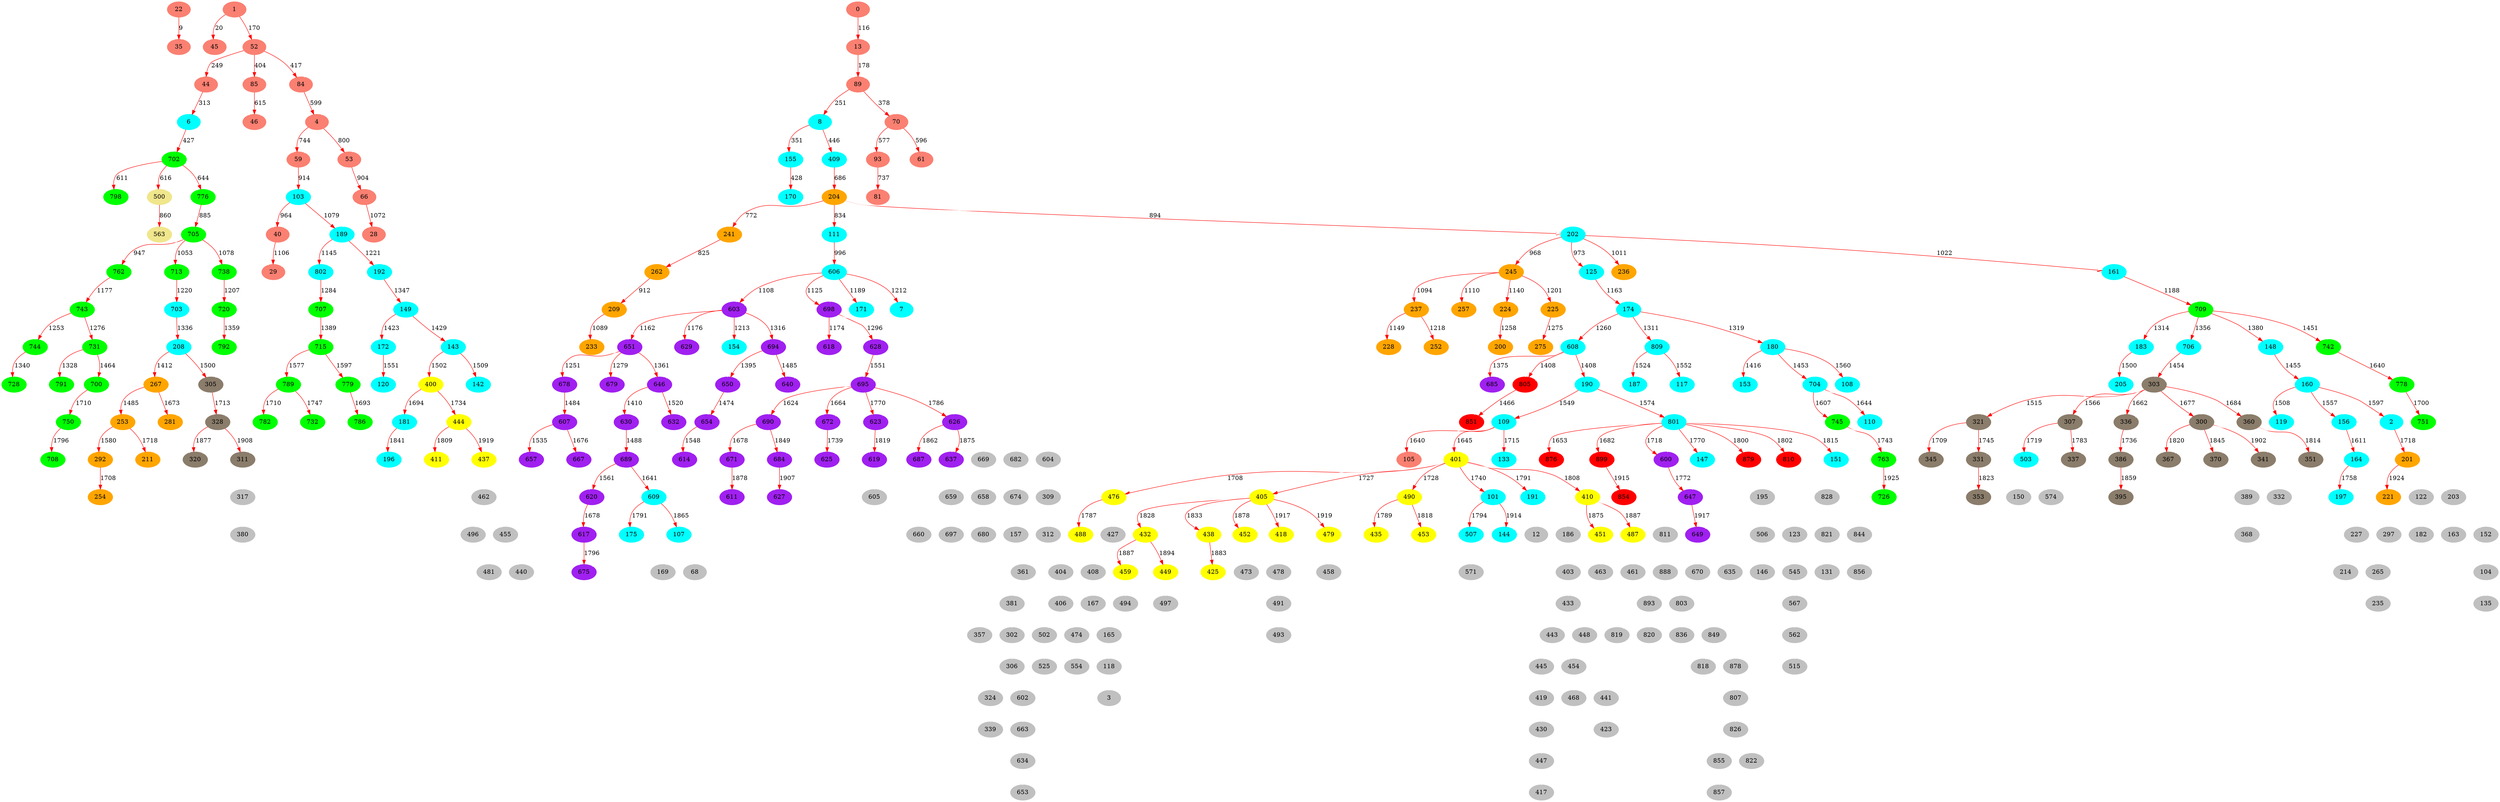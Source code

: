 digraph {
	22 [color=grey style=filled]
	35 [color=grey style=filled]
	22 -> 35 [color=white]
	1 [color=grey style=filled]
	45 [color=grey style=filled]
	1 -> 45 [color=white]
	0 [color=grey style=filled]
	13 [color=grey style=filled]
	0 -> 13 [color=white]
	1 [color=grey style=filled]
	52 [color=grey style=filled]
	1 -> 52 [color=white]
	13 [color=grey style=filled]
	89 [color=grey style=filled]
	13 -> 89 [color=white]
	52 [color=grey style=filled]
	44 [color=grey style=filled]
	52 -> 44 [color=white]
	89 [color=grey style=filled]
	8 [color=grey style=filled]
	89 -> 8 [color=white]
	44 [color=grey style=filled]
	6 [color=grey style=filled]
	44 -> 6 [color=white]
	8 [color=grey style=filled]
	155 [color=grey style=filled]
	8 -> 155 [color=white]
	89 [color=grey style=filled]
	70 [color=grey style=filled]
	89 -> 70 [color=white]
	52 [color=grey style=filled]
	85 [color=grey style=filled]
	52 -> 85 [color=white]
	52 [color=grey style=filled]
	84 [color=grey style=filled]
	52 -> 84 [color=white]
	6 [color=grey style=filled]
	702 [color=grey style=filled]
	6 -> 702 [color=white]
	155 [color=grey style=filled]
	170 [color=grey style=filled]
	155 -> 170 [color=white]
	8 [color=grey style=filled]
	409 [color=grey style=filled]
	8 -> 409 [color=white]
	70 [color=grey style=filled]
	93 [color=grey style=filled]
	70 -> 93 [color=white]
	70 [color=grey style=filled]
	61 [color=grey style=filled]
	70 -> 61 [color=white]
	84 [color=grey style=filled]
	4 [color=grey style=filled]
	84 -> 4 [color=white]
	702 [color=grey style=filled]
	798 [color=grey style=filled]
	702 -> 798 [color=white]
	85 [color=grey style=filled]
	46 [color=grey style=filled]
	85 -> 46 [color=white]
	702 [color=grey style=filled]
	500 [color=grey style=filled]
	702 -> 500 [color=white]
	702 [color=grey style=filled]
	776 [color=grey style=filled]
	702 -> 776 [color=white]
	409 [color=grey style=filled]
	204 [color=grey style=filled]
	409 -> 204 [color=white]
	93 [color=grey style=filled]
	81 [color=grey style=filled]
	93 -> 81 [color=white]
	4 [color=grey style=filled]
	59 [color=grey style=filled]
	4 -> 59 [color=white]
	204 [color=grey style=filled]
	241 [color=grey style=filled]
	204 -> 241 [color=white]
	4 [color=grey style=filled]
	53 [color=grey style=filled]
	4 -> 53 [color=white]
	241 [color=grey style=filled]
	262 [color=grey style=filled]
	241 -> 262 [color=white]
	204 [color=grey style=filled]
	111 [color=grey style=filled]
	204 -> 111 [color=white]
	500 [color=grey style=filled]
	563 [color=grey style=filled]
	500 -> 563 [color=white]
	776 [color=grey style=filled]
	705 [color=grey style=filled]
	776 -> 705 [color=white]
	204 [color=grey style=filled]
	202 [color=grey style=filled]
	204 -> 202 [color=white]
	53 [color=grey style=filled]
	66 [color=grey style=filled]
	53 -> 66 [color=white]
	262 [color=grey style=filled]
	209 [color=grey style=filled]
	262 -> 209 [color=white]
	59 [color=grey style=filled]
	103 [color=grey style=filled]
	59 -> 103 [color=white]
	705 [color=grey style=filled]
	762 [color=grey style=filled]
	705 -> 762 [color=white]
	103 [color=grey style=filled]
	40 [color=grey style=filled]
	103 -> 40 [color=white]
	202 [color=grey style=filled]
	245 [color=grey style=filled]
	202 -> 245 [color=white]
	202 [color=grey style=filled]
	125 [color=grey style=filled]
	202 -> 125 [color=white]
	111 [color=grey style=filled]
	606 [color=grey style=filled]
	111 -> 606 [color=white]
	202 [color=grey style=filled]
	236 [color=grey style=filled]
	202 -> 236 [color=white]
	202 [color=grey style=filled]
	161 [color=grey style=filled]
	202 -> 161 [color=white]
	705 [color=grey style=filled]
	713 [color=grey style=filled]
	705 -> 713 [color=white]
	66 [color=grey style=filled]
	28 [color=grey style=filled]
	66 -> 28 [color=white]
	705 [color=grey style=filled]
	738 [color=grey style=filled]
	705 -> 738 [color=white]
	103 [color=grey style=filled]
	189 [color=grey style=filled]
	103 -> 189 [color=white]
	209 [color=grey style=filled]
	233 [color=grey style=filled]
	209 -> 233 [color=white]
	245 [color=grey style=filled]
	237 [color=grey style=filled]
	245 -> 237 [color=white]
	40 [color=grey style=filled]
	29 [color=grey style=filled]
	40 -> 29 [color=white]
	606 [color=grey style=filled]
	603 [color=grey style=filled]
	606 -> 603 [color=white]
	245 [color=grey style=filled]
	257 [color=grey style=filled]
	245 -> 257 [color=white]
	606 [color=grey style=filled]
	698 [color=grey style=filled]
	606 -> 698 [color=white]
	245 [color=grey style=filled]
	224 [color=grey style=filled]
	245 -> 224 [color=white]
	189 [color=grey style=filled]
	802 [color=grey style=filled]
	189 -> 802 [color=white]
	237 [color=grey style=filled]
	228 [color=grey style=filled]
	237 -> 228 [color=white]
	603 [color=grey style=filled]
	651 [color=grey style=filled]
	603 -> 651 [color=white]
	125 [color=grey style=filled]
	174 [color=grey style=filled]
	125 -> 174 [color=white]
	698 [color=grey style=filled]
	618 [color=grey style=filled]
	698 -> 618 [color=white]
	603 [color=grey style=filled]
	629 [color=grey style=filled]
	603 -> 629 [color=white]
	762 [color=grey style=filled]
	743 [color=grey style=filled]
	762 -> 743 [color=white]
	161 [color=grey style=filled]
	709 [color=grey style=filled]
	161 -> 709 [color=white]
	606 [color=grey style=filled]
	171 [color=grey style=filled]
	606 -> 171 [color=white]
	245 [color=grey style=filled]
	225 [color=grey style=filled]
	245 -> 225 [color=white]
	738 [color=grey style=filled]
	720 [color=grey style=filled]
	738 -> 720 [color=white]
	606 [color=grey style=filled]
	7 [color=grey style=filled]
	606 -> 7 [color=white]
	603 [color=grey style=filled]
	154 [color=grey style=filled]
	603 -> 154 [color=white]
	237 [color=grey style=filled]
	252 [color=grey style=filled]
	237 -> 252 [color=white]
	713 [color=grey style=filled]
	703 [color=grey style=filled]
	713 -> 703 [color=white]
	189 [color=grey style=filled]
	192 [color=grey style=filled]
	189 -> 192 [color=white]
	651 [color=grey style=filled]
	678 [color=grey style=filled]
	651 -> 678 [color=white]
	743 [color=grey style=filled]
	744 [color=grey style=filled]
	743 -> 744 [color=white]
	224 [color=grey style=filled]
	200 [color=grey style=filled]
	224 -> 200 [color=white]
	174 [color=grey style=filled]
	608 [color=grey style=filled]
	174 -> 608 [color=white]
	225 [color=grey style=filled]
	275 [color=grey style=filled]
	225 -> 275 [color=white]
	743 [color=grey style=filled]
	731 [color=grey style=filled]
	743 -> 731 [color=white]
	651 [color=grey style=filled]
	679 [color=grey style=filled]
	651 -> 679 [color=white]
	802 [color=grey style=filled]
	707 [color=grey style=filled]
	802 -> 707 [color=white]
	698 [color=grey style=filled]
	628 [color=grey style=filled]
	698 -> 628 [color=white]
	174 [color=grey style=filled]
	809 [color=grey style=filled]
	174 -> 809 [color=white]
	709 [color=grey style=filled]
	183 [color=grey style=filled]
	709 -> 183 [color=white]
	603 [color=grey style=filled]
	694 [color=grey style=filled]
	603 -> 694 [color=white]
	174 [color=grey style=filled]
	180 [color=grey style=filled]
	174 -> 180 [color=white]
	731 [color=grey style=filled]
	791 [color=grey style=filled]
	731 -> 791 [color=white]
	703 [color=grey style=filled]
	208 [color=grey style=filled]
	703 -> 208 [color=white]
	744 [color=grey style=filled]
	728 [color=grey style=filled]
	744 -> 728 [color=white]
	192 [color=grey style=filled]
	149 [color=grey style=filled]
	192 -> 149 [color=white]
	709 [color=grey style=filled]
	706 [color=grey style=filled]
	709 -> 706 [color=white]
	720 [color=grey style=filled]
	792 [color=grey style=filled]
	720 -> 792 [color=white]
	651 [color=grey style=filled]
	646 [color=grey style=filled]
	651 -> 646 [color=white]
	608 [color=grey style=filled]
	685 [color=grey style=filled]
	608 -> 685 [color=white]
	709 [color=grey style=filled]
	148 [color=grey style=filled]
	709 -> 148 [color=white]
	707 [color=grey style=filled]
	715 [color=grey style=filled]
	707 -> 715 [color=white]
	694 [color=grey style=filled]
	650 [color=grey style=filled]
	694 -> 650 [color=white]
	608 [color=grey style=filled]
	805 [color=grey style=filled]
	608 -> 805 [color=white]
	608 [color=grey style=filled]
	190 [color=grey style=filled]
	608 -> 190 [color=white]
	646 [color=grey style=filled]
	630 [color=grey style=filled]
	646 -> 630 [color=white]
	208 [color=grey style=filled]
	267 [color=grey style=filled]
	208 -> 267 [color=white]
	180 [color=grey style=filled]
	153 [color=grey style=filled]
	180 -> 153 [color=white]
	149 [color=grey style=filled]
	172 [color=grey style=filled]
	149 -> 172 [color=white]
	149 [color=grey style=filled]
	143 [color=grey style=filled]
	149 -> 143 [color=white]
	709 [color=grey style=filled]
	742 [color=grey style=filled]
	709 -> 742 [color=white]
	180 [color=grey style=filled]
	704 [color=grey style=filled]
	180 -> 704 [color=white]
	706 [color=grey style=filled]
	303 [color=grey style=filled]
	706 -> 303 [color=white]
	148 [color=grey style=filled]
	160 [color=grey style=filled]
	148 -> 160 [color=white]
	731 [color=grey style=filled]
	700 [color=grey style=filled]
	731 -> 700 [color=white]
	805 [color=grey style=filled]
	851 [color=grey style=filled]
	805 -> 851 [color=white]
	650 [color=grey style=filled]
	654 [color=grey style=filled]
	650 -> 654 [color=white]
	678 [color=grey style=filled]
	607 [color=grey style=filled]
	678 -> 607 [color=white]
	694 [color=grey style=filled]
	640 [color=grey style=filled]
	694 -> 640 [color=white]
	267 [color=grey style=filled]
	253 [color=grey style=filled]
	267 -> 253 [color=white]
	630 [color=grey style=filled]
	689 [color=grey style=filled]
	630 -> 689 [color=white]
	183 [color=grey style=filled]
	205 [color=grey style=filled]
	183 -> 205 [color=white]
	208 [color=grey style=filled]
	305 [color=grey style=filled]
	208 -> 305 [color=white]
	143 [color=grey style=filled]
	400 [color=grey style=filled]
	143 -> 400 [color=white]
	160 [color=grey style=filled]
	119 [color=grey style=filled]
	160 -> 119 [color=white]
	143 [color=grey style=filled]
	142 [color=grey style=filled]
	143 -> 142 [color=white]
	303 [color=grey style=filled]
	321 [color=grey style=filled]
	303 -> 321 [color=white]
	646 [color=grey style=filled]
	632 [color=grey style=filled]
	646 -> 632 [color=white]
	809 [color=grey style=filled]
	187 [color=grey style=filled]
	809 -> 187 [color=white]
	607 [color=grey style=filled]
	657 [color=grey style=filled]
	607 -> 657 [color=white]
	654 [color=grey style=filled]
	614 [color=grey style=filled]
	654 -> 614 [color=white]
	190 [color=grey style=filled]
	109 [color=grey style=filled]
	190 -> 109 [color=white]
	628 [color=grey style=filled]
	695 [color=grey style=filled]
	628 -> 695 [color=white]
	172 [color=grey style=filled]
	120 [color=grey style=filled]
	172 -> 120 [color=white]
	809 [color=grey style=filled]
	117 [color=grey style=filled]
	809 -> 117 [color=white]
	160 [color=grey style=filled]
	156 [color=grey style=filled]
	160 -> 156 [color=white]
	180 [color=grey style=filled]
	108 [color=grey style=filled]
	180 -> 108 [color=white]
	689 [color=grey style=filled]
	620 [color=grey style=filled]
	689 -> 620 [color=white]
	303 [color=grey style=filled]
	307 [color=grey style=filled]
	303 -> 307 [color=white]
	190 [color=grey style=filled]
	801 [color=grey style=filled]
	190 -> 801 [color=white]
	715 [color=grey style=filled]
	789 [color=grey style=filled]
	715 -> 789 [color=white]
	253 [color=grey style=filled]
	292 [color=grey style=filled]
	253 -> 292 [color=white]
	715 [color=grey style=filled]
	779 [color=grey style=filled]
	715 -> 779 [color=white]
	160 [color=grey style=filled]
	2 [color=grey style=filled]
	160 -> 2 [color=white]
	704 [color=grey style=filled]
	745 [color=grey style=filled]
	704 -> 745 [color=white]
	156 [color=grey style=filled]
	164 [color=grey style=filled]
	156 -> 164 [color=white]
	695 [color=grey style=filled]
	690 [color=grey style=filled]
	695 -> 690 [color=white]
	742 [color=grey style=filled]
	778 [color=grey style=filled]
	742 -> 778 [color=white]
	109 [color=grey style=filled]
	105 [color=grey style=filled]
	109 -> 105 [color=white]
	689 [color=grey style=filled]
	609 [color=grey style=filled]
	689 -> 609 [color=white]
	704 [color=grey style=filled]
	110 [color=grey style=filled]
	704 -> 110 [color=white]
	109 [color=grey style=filled]
	401 [color=grey style=filled]
	109 -> 401 [color=white]
	801 [color=grey style=filled]
	876 [color=grey style=filled]
	801 -> 876 [color=white]
	303 [color=grey style=filled]
	336 [color=grey style=filled]
	303 -> 336 [color=white]
	695 [color=grey style=filled]
	672 [color=grey style=filled]
	695 -> 672 [color=white]
	267 [color=grey style=filled]
	281 [color=grey style=filled]
	267 -> 281 [color=white]
	607 [color=grey style=filled]
	667 [color=grey style=filled]
	607 -> 667 [color=white]
	303 [color=grey style=filled]
	300 [color=grey style=filled]
	303 -> 300 [color=white]
	690 [color=grey style=filled]
	671 [color=grey style=filled]
	690 -> 671 [color=white]
	620 [color=grey style=filled]
	617 [color=grey style=filled]
	620 -> 617 [color=white]
	801 [color=grey style=filled]
	899 [color=grey style=filled]
	801 -> 899 [color=white]
	303 [color=grey style=filled]
	360 [color=grey style=filled]
	303 -> 360 [color=white]
	779 [color=grey style=filled]
	786 [color=grey style=filled]
	779 -> 786 [color=white]
	400 [color=grey style=filled]
	181 [color=grey style=filled]
	400 -> 181 [color=white]
	778 [color=grey style=filled]
	751 [color=grey style=filled]
	778 -> 751 [color=white]
	292 [color=grey style=filled]
	254 [color=grey style=filled]
	292 -> 254 [color=white]
	401 [color=grey style=filled]
	476 [color=grey style=filled]
	401 -> 476 [color=white]
	321 [color=grey style=filled]
	345 [color=grey style=filled]
	321 -> 345 [color=white]
	789 [color=grey style=filled]
	782 [color=grey style=filled]
	789 -> 782 [color=white]
	700 [color=grey style=filled]
	750 [color=grey style=filled]
	700 -> 750 [color=white]
	305 [color=grey style=filled]
	328 [color=grey style=filled]
	305 -> 328 [color=white]
	109 [color=grey style=filled]
	133 [color=grey style=filled]
	109 -> 133 [color=white]
	2 [color=grey style=filled]
	201 [color=grey style=filled]
	2 -> 201 [color=white]
	253 [color=grey style=filled]
	211 [color=grey style=filled]
	253 -> 211 [color=white]
	801 [color=grey style=filled]
	600 [color=grey style=filled]
	801 -> 600 [color=white]
	307 [color=grey style=filled]
	503 [color=grey style=filled]
	307 -> 503 [color=white]
	401 [color=grey style=filled]
	405 [color=grey style=filled]
	401 -> 405 [color=white]
	401 [color=grey style=filled]
	490 [color=grey style=filled]
	401 -> 490 [color=white]
	400 [color=grey style=filled]
	444 [color=grey style=filled]
	400 -> 444 [color=white]
	336 [color=grey style=filled]
	386 [color=grey style=filled]
	336 -> 386 [color=white]
	672 [color=grey style=filled]
	625 [color=grey style=filled]
	672 -> 625 [color=white]
	401 [color=grey style=filled]
	101 [color=grey style=filled]
	401 -> 101 [color=white]
	745 [color=grey style=filled]
	763 [color=grey style=filled]
	745 -> 763 [color=white]
	321 [color=grey style=filled]
	331 [color=grey style=filled]
	321 -> 331 [color=white]
	789 [color=grey style=filled]
	732 [color=grey style=filled]
	789 -> 732 [color=white]
	164 [color=grey style=filled]
	197 [color=grey style=filled]
	164 -> 197 [color=white]
	695 [color=grey style=filled]
	623 [color=grey style=filled]
	695 -> 623 [color=white]
	801 [color=grey style=filled]
	147 [color=grey style=filled]
	801 -> 147 [color=white]
	600 [color=grey style=filled]
	647 [color=grey style=filled]
	600 -> 647 [color=white]
	307 [color=grey style=filled]
	337 [color=grey style=filled]
	307 -> 337 [color=white]
	695 [color=grey style=filled]
	626 [color=grey style=filled]
	695 -> 626 [color=white]
	476 [color=grey style=filled]
	488 [color=grey style=filled]
	476 -> 488 [color=white]
	490 [color=grey style=filled]
	435 [color=grey style=filled]
	490 -> 435 [color=white]
	401 [color=grey style=filled]
	191 [color=grey style=filled]
	401 -> 191 [color=white]
	609 [color=grey style=filled]
	175 [color=grey style=filled]
	609 -> 175 [color=white]
	101 [color=grey style=filled]
	507 [color=grey style=filled]
	101 -> 507 [color=white]
	617 [color=grey style=filled]
	675 [color=grey style=filled]
	617 -> 675 [color=white]
	750 [color=grey style=filled]
	708 [color=grey style=filled]
	750 -> 708 [color=white]
	801 [color=grey style=filled]
	879 [color=grey style=filled]
	801 -> 879 [color=white]
	801 [color=grey style=filled]
	810 [color=grey style=filled]
	801 -> 810 [color=white]
	401 [color=grey style=filled]
	410 [color=grey style=filled]
	401 -> 410 [color=white]
	444 [color=grey style=filled]
	411 [color=grey style=filled]
	444 -> 411 [color=white]
	360 [color=grey style=filled]
	351 [color=grey style=filled]
	360 -> 351 [color=white]
	801 [color=grey style=filled]
	151 [color=grey style=filled]
	801 -> 151 [color=white]
	490 [color=grey style=filled]
	453 [color=grey style=filled]
	490 -> 453 [color=white]
	623 [color=grey style=filled]
	619 [color=grey style=filled]
	623 -> 619 [color=white]
	300 [color=grey style=filled]
	367 [color=grey style=filled]
	300 -> 367 [color=white]
	331 [color=grey style=filled]
	353 [color=grey style=filled]
	331 -> 353 [color=white]
	405 [color=grey style=filled]
	432 [color=grey style=filled]
	405 -> 432 [color=white]
	405 [color=grey style=filled]
	438 [color=grey style=filled]
	405 -> 438 [color=white]
	181 [color=grey style=filled]
	196 [color=grey style=filled]
	181 -> 196 [color=white]
	300 [color=grey style=filled]
	370 [color=grey style=filled]
	300 -> 370 [color=white]
	690 [color=grey style=filled]
	684 [color=grey style=filled]
	690 -> 684 [color=white]
	386 [color=grey style=filled]
	395 [color=grey style=filled]
	386 -> 395 [color=white]
	626 [color=grey style=filled]
	687 [color=grey style=filled]
	626 -> 687 [color=white]
	609 [color=grey style=filled]
	107 [color=grey style=filled]
	609 -> 107 [color=white]
	626 [color=grey style=filled]
	637 [color=grey style=filled]
	626 -> 637 [color=white]
	410 [color=grey style=filled]
	451 [color=grey style=filled]
	410 -> 451 [color=white]
	328 [color=grey style=filled]
	320 [color=grey style=filled]
	328 -> 320 [color=white]
	671 [color=grey style=filled]
	611 [color=grey style=filled]
	671 -> 611 [color=white]
	405 [color=grey style=filled]
	452 [color=grey style=filled]
	405 -> 452 [color=white]
	438 [color=grey style=filled]
	425 [color=grey style=filled]
	438 -> 425 [color=white]
	410 [color=grey style=filled]
	487 [color=grey style=filled]
	410 -> 487 [color=white]
	432 [color=grey style=filled]
	459 [color=grey style=filled]
	432 -> 459 [color=white]
	432 [color=grey style=filled]
	449 [color=grey style=filled]
	432 -> 449 [color=white]
	300 [color=grey style=filled]
	341 [color=grey style=filled]
	300 -> 341 [color=white]
	684 [color=grey style=filled]
	627 [color=grey style=filled]
	684 -> 627 [color=white]
	328 [color=grey style=filled]
	311 [color=grey style=filled]
	328 -> 311 [color=white]
	101 [color=grey style=filled]
	144 [color=grey style=filled]
	101 -> 144 [color=white]
	899 [color=grey style=filled]
	854 [color=grey style=filled]
	899 -> 854 [color=white]
	647 [color=grey style=filled]
	649 [color=grey style=filled]
	647 -> 649 [color=white]
	405 [color=grey style=filled]
	418 [color=grey style=filled]
	405 -> 418 [color=white]
	405 [color=grey style=filled]
	479 [color=grey style=filled]
	405 -> 479 [color=white]
	444 [color=grey style=filled]
	437 [color=grey style=filled]
	444 -> 437 [color=white]
	201 [color=grey style=filled]
	221 [color=grey style=filled]
	201 -> 221 [color=white]
	763 [color=grey style=filled]
	726 [color=grey style=filled]
	763 -> 726 [color=white]
	626 [color=grey style=filled]
	669 [color=grey style=filled]
	626 -> 669 [color=white]
	503 [color=grey style=filled]
	150 [color=grey style=filled]
	503 -> 150 [color=white]
	487 [color=grey style=filled]
	461 [color=grey style=filled]
	487 -> 461 [color=white]
	191 [color=grey style=filled]
	186 [color=grey style=filled]
	191 -> 186 [color=white]
	147 [color=grey style=filled]
	195 [color=grey style=filled]
	147 -> 195 [color=white]
	476 [color=grey style=filled]
	427 [color=grey style=filled]
	476 -> 427 [color=white]
	626 [color=grey style=filled]
	682 [color=grey style=filled]
	626 -> 682 [color=white]
	452 [color=grey style=filled]
	478 [color=grey style=filled]
	452 -> 478 [color=white]
	201 [color=grey style=filled]
	122 [color=grey style=filled]
	201 -> 122 [color=white]
	451 [color=grey style=filled]
	403 [color=grey style=filled]
	451 -> 403 [color=white]
	201 [color=grey style=filled]
	203 [color=grey style=filled]
	201 -> 203 [color=white]
	503 [color=grey style=filled]
	574 [color=grey style=filled]
	503 -> 574 [color=white]
	649 [color=grey style=filled]
	670 [color=grey style=filled]
	649 -> 670 [color=white]
	449 [color=grey style=filled]
	497 [color=grey style=filled]
	449 -> 497 [color=white]
	107 [color=grey style=filled]
	169 [color=grey style=filled]
	107 -> 169 [color=white]
	101 [color=grey style=filled]
	12 [color=grey style=filled]
	101 -> 12 [color=white]
	626 [color=grey style=filled]
	604 [color=grey style=filled]
	626 -> 604 [color=white]
	221 [color=grey style=filled]
	227 [color=grey style=filled]
	221 -> 227 [color=white]
	341 [color=grey style=filled]
	389 [color=grey style=filled]
	341 -> 389 [color=white]
	619 [color=grey style=filled]
	605 [color=grey style=filled]
	619 -> 605 [color=white]
	341 [color=grey style=filled]
	332 [color=grey style=filled]
	341 -> 332 [color=white]
	221 [color=grey style=filled]
	297 [color=grey style=filled]
	221 -> 297 [color=white]
	507 [color=grey style=filled]
	571 [color=grey style=filled]
	507 -> 571 [color=white]
	107 [color=grey style=filled]
	68 [color=grey style=filled]
	107 -> 68 [color=white]
	879 [color=grey style=filled]
	828 [color=grey style=filled]
	879 -> 828 [color=white]
	438 [color=grey style=filled]
	473 [color=grey style=filled]
	438 -> 473 [color=white]
	451 [color=grey style=filled]
	463 [color=grey style=filled]
	451 -> 463 [color=white]
	604 [color=grey style=filled]
	658 [color=grey style=filled]
	604 -> 658 [color=white]
	203 [color=grey style=filled]
	163 [color=grey style=filled]
	203 -> 163 [color=white]
	403 [color=grey style=filled]
	433 [color=grey style=filled]
	403 -> 433 [color=white]
	649 [color=grey style=filled]
	635 [color=grey style=filled]
	649 -> 635 [color=white]
	854 [color=grey style=filled]
	811 [color=grey style=filled]
	854 -> 811 [color=white]
	195 [color=grey style=filled]
	506 [color=grey style=filled]
	195 -> 506 [color=white]
	459 [color=grey style=filled]
	494 [color=grey style=filled]
	459 -> 494 [color=white]
	604 [color=grey style=filled]
	674 [color=grey style=filled]
	604 -> 674 [color=white]
	828 [color=grey style=filled]
	821 [color=grey style=filled]
	828 -> 821 [color=white]
	227 [color=grey style=filled]
	214 [color=grey style=filled]
	227 -> 214 [color=white]
	437 [color=grey style=filled]
	462 [color=grey style=filled]
	437 -> 462 [color=white]
	203 [color=grey style=filled]
	152 [color=grey style=filled]
	203 -> 152 [color=white]
	122 [color=grey style=filled]
	182 [color=grey style=filled]
	122 -> 182 [color=white]
	828 [color=grey style=filled]
	844 [color=grey style=filled]
	828 -> 844 [color=white]
	427 [color=grey style=filled]
	404 [color=grey style=filled]
	427 -> 404 [color=white]
	311 [color=grey style=filled]
	317 [color=grey style=filled]
	311 -> 317 [color=white]
	433 [color=grey style=filled]
	443 [color=grey style=filled]
	433 -> 443 [color=white]
	478 [color=grey style=filled]
	491 [color=grey style=filled]
	478 -> 491 [color=white]
	669 [color=grey style=filled]
	659 [color=grey style=filled]
	669 -> 659 [color=white]
	389 [color=grey style=filled]
	368 [color=grey style=filled]
	389 -> 368 [color=white]
	479 [color=grey style=filled]
	458 [color=grey style=filled]
	479 -> 458 [color=white]
	604 [color=grey style=filled]
	309 [color=grey style=filled]
	604 -> 309 [color=white]
	227 [color=grey style=filled]
	265 [color=grey style=filled]
	227 -> 265 [color=white]
	427 [color=grey style=filled]
	408 [color=grey style=filled]
	427 -> 408 [color=white]
	462 [color=grey style=filled]
	496 [color=grey style=filled]
	462 -> 496 [color=white]
	195 [color=grey style=filled]
	123 [color=grey style=filled]
	195 -> 123 [color=white]
	844 [color=grey style=filled]
	856 [color=grey style=filled]
	844 -> 856 [color=white]
	658 [color=grey style=filled]
	660 [color=grey style=filled]
	658 -> 660 [color=white]
	404 [color=grey style=filled]
	406 [color=grey style=filled]
	404 -> 406 [color=white]
	443 [color=grey style=filled]
	445 [color=grey style=filled]
	443 -> 445 [color=white]
	811 [color=grey style=filled]
	888 [color=grey style=filled]
	811 -> 888 [color=white]
	309 [color=grey style=filled]
	157 [color=grey style=filled]
	309 -> 157 [color=white]
	491 [color=grey style=filled]
	493 [color=grey style=filled]
	491 -> 493 [color=white]
	433 [color=grey style=filled]
	448 [color=grey style=filled]
	433 -> 448 [color=white]
	658 [color=grey style=filled]
	697 [color=grey style=filled]
	658 -> 697 [color=white]
	309 [color=grey style=filled]
	312 [color=grey style=filled]
	309 -> 312 [color=white]
	506 [color=grey style=filled]
	146 [color=grey style=filled]
	506 -> 146 [color=white]
	123 [color=grey style=filled]
	131 [color=grey style=filled]
	123 -> 131 [color=white]
	152 [color=grey style=filled]
	104 [color=grey style=filled]
	152 -> 104 [color=white]
	443 [color=grey style=filled]
	454 [color=grey style=filled]
	443 -> 454 [color=white]
	462 [color=grey style=filled]
	455 [color=grey style=filled]
	462 -> 455 [color=white]
	406 [color=grey style=filled]
	502 [color=grey style=filled]
	406 -> 502 [color=white]
	658 [color=grey style=filled]
	680 [color=grey style=filled]
	658 -> 680 [color=white]
	317 [color=grey style=filled]
	380 [color=grey style=filled]
	317 -> 380 [color=white]
	265 [color=grey style=filled]
	235 [color=grey style=filled]
	265 -> 235 [color=white]
	406 [color=grey style=filled]
	474 [color=grey style=filled]
	406 -> 474 [color=white]
	312 [color=grey style=filled]
	361 [color=grey style=filled]
	312 -> 361 [color=white]
	506 [color=grey style=filled]
	545 [color=grey style=filled]
	506 -> 545 [color=white]
	404 [color=grey style=filled]
	167 [color=grey style=filled]
	404 -> 167 [color=white]
	888 [color=grey style=filled]
	893 [color=grey style=filled]
	888 -> 893 [color=white]
	454 [color=grey style=filled]
	419 [color=grey style=filled]
	454 -> 419 [color=white]
	888 [color=grey style=filled]
	803 [color=grey style=filled]
	888 -> 803 [color=white]
	454 [color=grey style=filled]
	468 [color=grey style=filled]
	454 -> 468 [color=white]
	502 [color=grey style=filled]
	525 [color=grey style=filled]
	502 -> 525 [color=white]
	361 [color=grey style=filled]
	381 [color=grey style=filled]
	361 -> 381 [color=white]
	419 [color=grey style=filled]
	430 [color=grey style=filled]
	419 -> 430 [color=white]
	545 [color=grey style=filled]
	567 [color=grey style=filled]
	545 -> 567 [color=white]
	803 [color=grey style=filled]
	836 [color=grey style=filled]
	803 -> 836 [color=white]
	893 [color=grey style=filled]
	819 [color=grey style=filled]
	893 -> 819 [color=white]
	803 [color=grey style=filled]
	849 [color=grey style=filled]
	803 -> 849 [color=white]
	381 [color=grey style=filled]
	357 [color=grey style=filled]
	381 -> 357 [color=white]
	455 [color=grey style=filled]
	481 [color=grey style=filled]
	455 -> 481 [color=white]
	455 [color=grey style=filled]
	440 [color=grey style=filled]
	455 -> 440 [color=white]
	430 [color=grey style=filled]
	447 [color=grey style=filled]
	430 -> 447 [color=white]
	454 [color=grey style=filled]
	441 [color=grey style=filled]
	454 -> 441 [color=white]
	104 [color=grey style=filled]
	135 [color=grey style=filled]
	104 -> 135 [color=white]
	893 [color=grey style=filled]
	820 [color=grey style=filled]
	893 -> 820 [color=white]
	502 [color=grey style=filled]
	554 [color=grey style=filled]
	502 -> 554 [color=white]
	441 [color=grey style=filled]
	423 [color=grey style=filled]
	441 -> 423 [color=white]
	167 [color=grey style=filled]
	165 [color=grey style=filled]
	167 -> 165 [color=white]
	447 [color=grey style=filled]
	417 [color=grey style=filled]
	447 -> 417 [color=white]
	849 [color=grey style=filled]
	818 [color=grey style=filled]
	849 -> 818 [color=white]
	849 [color=grey style=filled]
	878 [color=grey style=filled]
	849 -> 878 [color=white]
	165 [color=grey style=filled]
	118 [color=grey style=filled]
	165 -> 118 [color=white]
	567 [color=grey style=filled]
	562 [color=grey style=filled]
	567 -> 562 [color=white]
	381 [color=grey style=filled]
	302 [color=grey style=filled]
	381 -> 302 [color=white]
	118 [color=grey style=filled]
	3 [color=grey style=filled]
	118 -> 3 [color=white]
	562 [color=grey style=filled]
	515 [color=grey style=filled]
	562 -> 515 [color=white]
	878 [color=grey style=filled]
	807 [color=grey style=filled]
	878 -> 807 [color=white]
	302 [color=grey style=filled]
	306 [color=grey style=filled]
	302 -> 306 [color=white]
	306 [color=grey style=filled]
	324 [color=grey style=filled]
	306 -> 324 [color=white]
	807 [color=grey style=filled]
	826 [color=grey style=filled]
	807 -> 826 [color=white]
	826 [color=grey style=filled]
	855 [color=grey style=filled]
	826 -> 855 [color=white]
	306 [color=grey style=filled]
	602 [color=grey style=filled]
	306 -> 602 [color=white]
	324 [color=grey style=filled]
	339 [color=grey style=filled]
	324 -> 339 [color=white]
	855 [color=grey style=filled]
	857 [color=grey style=filled]
	855 -> 857 [color=white]
	826 [color=grey style=filled]
	822 [color=grey style=filled]
	826 -> 822 [color=white]
	602 [color=grey style=filled]
	663 [color=grey style=filled]
	602 -> 663 [color=white]
	663 [color=grey style=filled]
	634 [color=grey style=filled]
	663 -> 634 [color=white]
	634 [color=grey style=filled]
	653 [color=grey style=filled]
	634 -> 653 [color=white]
	22 [color=salmon style=filled]
	35 [color=salmon style=filled]
	22 -> 35 [label=9 color=red]
	22 -> 35 [color=white]
	1 [color=salmon style=filled]
	45 [color=salmon style=filled]
	1 -> 45 [label=20 color=red]
	1 -> 45 [color=white]
	0 [color=salmon style=filled]
	13 [color=salmon style=filled]
	0 -> 13 [label=116 color=red]
	0 -> 13 [color=white]
	1 [color=salmon style=filled]
	52 [color=salmon style=filled]
	1 -> 52 [label=170 color=red]
	1 -> 52 [color=white]
	13 [color=salmon style=filled]
	89 [color=salmon style=filled]
	13 -> 89 [label=178 color=red]
	13 -> 89 [color=white]
	52 [color=salmon style=filled]
	44 [color=salmon style=filled]
	52 -> 44 [label=249 color=red]
	52 -> 44 [color=white]
	89 [color=salmon style=filled]
	8 [color=salmon style=filled]
	89 -> 8 [label=251 color=red]
	89 -> 8 [color=white]
	44 [color=salmon style=filled]
	6 [color=salmon style=filled]
	44 -> 6 [label=313 color=red]
	44 -> 6 [color=white]
	8 [color=cyan style=filled]
	155 [color=cyan style=filled]
	8 -> 155 [label=351 color=red]
	8 -> 155 [color=white]
	89 [color=salmon style=filled]
	70 [color=salmon style=filled]
	89 -> 70 [label=378 color=red]
	89 -> 70 [color=white]
	52 [color=salmon style=filled]
	85 [color=salmon style=filled]
	52 -> 85 [label=404 color=red]
	52 -> 85 [color=white]
	52 [color=salmon style=filled]
	84 [color=salmon style=filled]
	52 -> 84 [label=417 color=red]
	52 -> 84 [color=white]
	6 [color=cyan style=filled]
	702 [color=cyan style=filled]
	6 -> 702 [label=427 color=red]
	6 -> 702 [color=white]
	155 [color=cyan style=filled]
	170 [color=cyan style=filled]
	155 -> 170 [label=428 color=red]
	155 -> 170 [color=white]
	8 [color=cyan style=filled]
	409 [color=cyan style=filled]
	8 -> 409 [label=446 color=red]
	8 -> 409 [color=white]
	70 [color=salmon style=filled]
	93 [color=salmon style=filled]
	70 -> 93 [label=577 color=red]
	70 -> 93 [color=white]
	70 [color=salmon style=filled]
	61 [color=salmon style=filled]
	70 -> 61 [label=596 color=red]
	70 -> 61 [color=white]
	84 [color=salmon style=filled]
	4 [color=salmon style=filled]
	84 -> 4 [label=599 color=red]
	84 -> 4 [color=white]
	702 [color=green style=filled]
	798 [color=green style=filled]
	702 -> 798 [label=611 color=red]
	702 -> 798 [color=white]
	85 [color=salmon style=filled]
	46 [color=salmon style=filled]
	85 -> 46 [label=615 color=red]
	85 -> 46 [color=white]
	702 [color=cyan style=filled]
	500 [color=cyan style=filled]
	702 -> 500 [label=616 color=red]
	702 -> 500 [color=white]
	702 [color=green style=filled]
	776 [color=green style=filled]
	702 -> 776 [label=644 color=red]
	702 -> 776 [color=white]
	409 [color=cyan style=filled]
	204 [color=cyan style=filled]
	409 -> 204 [label=686 color=red]
	409 -> 204 [color=white]
	93 [color=salmon style=filled]
	81 [color=salmon style=filled]
	93 -> 81 [label=737 color=red]
	93 -> 81 [color=white]
	4 [color=salmon style=filled]
	59 [color=salmon style=filled]
	4 -> 59 [label=744 color=red]
	4 -> 59 [color=white]
	204 [color=orange style=filled]
	241 [color=orange style=filled]
	204 -> 241 [label=772 color=red]
	204 -> 241 [color=white]
	4 [color=salmon style=filled]
	53 [color=salmon style=filled]
	4 -> 53 [label=800 color=red]
	4 -> 53 [color=white]
	241 [color=orange style=filled]
	262 [color=orange style=filled]
	241 -> 262 [label=825 color=red]
	241 -> 262 [color=white]
	204 [color=cyan style=filled]
	111 [color=cyan style=filled]
	204 -> 111 [label=834 color=red]
	204 -> 111 [color=white]
	500 [color=khaki style=filled]
	563 [color=khaki style=filled]
	500 -> 563 [label=860 color=red]
	500 -> 563 [color=white]
	776 [color=green style=filled]
	705 [color=green style=filled]
	776 -> 705 [label=885 color=red]
	776 -> 705 [color=white]
	204 [color=orange style=filled]
	202 [color=orange style=filled]
	204 -> 202 [label=894 color=red]
	204 -> 202 [color=white]
	53 [color=salmon style=filled]
	66 [color=salmon style=filled]
	53 -> 66 [label=904 color=red]
	53 -> 66 [color=white]
	262 [color=orange style=filled]
	209 [color=orange style=filled]
	262 -> 209 [label=912 color=red]
	262 -> 209 [color=white]
	59 [color=salmon style=filled]
	103 [color=salmon style=filled]
	59 -> 103 [label=914 color=red]
	59 -> 103 [color=white]
	705 [color=green style=filled]
	762 [color=green style=filled]
	705 -> 762 [label=947 color=red]
	705 -> 762 [color=white]
	103 [color=salmon style=filled]
	40 [color=salmon style=filled]
	103 -> 40 [label=964 color=red]
	103 -> 40 [color=white]
	202 [color=orange style=filled]
	245 [color=orange style=filled]
	202 -> 245 [label=968 color=red]
	202 -> 245 [color=white]
	202 [color=cyan style=filled]
	125 [color=cyan style=filled]
	202 -> 125 [label=973 color=red]
	202 -> 125 [color=white]
	111 [color=cyan style=filled]
	606 [color=cyan style=filled]
	111 -> 606 [label=996 color=red]
	111 -> 606 [color=white]
	202 [color=orange style=filled]
	236 [color=orange style=filled]
	202 -> 236 [label=1011 color=red]
	202 -> 236 [color=white]
	202 [color=cyan style=filled]
	161 [color=cyan style=filled]
	202 -> 161 [label=1022 color=red]
	202 -> 161 [color=white]
	705 [color=green style=filled]
	713 [color=green style=filled]
	705 -> 713 [label=1053 color=red]
	705 -> 713 [color=white]
	66 [color=salmon style=filled]
	28 [color=salmon style=filled]
	66 -> 28 [label=1072 color=red]
	66 -> 28 [color=white]
	705 [color=green style=filled]
	738 [color=green style=filled]
	705 -> 738 [label=1078 color=red]
	705 -> 738 [color=white]
	103 [color=cyan style=filled]
	189 [color=cyan style=filled]
	103 -> 189 [label=1079 color=red]
	103 -> 189 [color=white]
	209 [color=orange style=filled]
	233 [color=orange style=filled]
	209 -> 233 [label=1089 color=red]
	209 -> 233 [color=white]
	245 [color=orange style=filled]
	237 [color=orange style=filled]
	245 -> 237 [label=1094 color=red]
	245 -> 237 [color=white]
	40 [color=salmon style=filled]
	29 [color=salmon style=filled]
	40 -> 29 [label=1106 color=red]
	40 -> 29 [color=white]
	606 [color=purple style=filled]
	603 [color=purple style=filled]
	606 -> 603 [label=1108 color=red]
	606 -> 603 [color=white]
	245 [color=orange style=filled]
	257 [color=orange style=filled]
	245 -> 257 [label=1110 color=red]
	245 -> 257 [color=white]
	606 [color=purple style=filled]
	698 [color=purple style=filled]
	606 -> 698 [label=1125 color=red]
	606 -> 698 [color=white]
	245 [color=orange style=filled]
	224 [color=orange style=filled]
	245 -> 224 [label=1140 color=red]
	245 -> 224 [color=white]
	189 [color=cyan style=filled]
	802 [color=cyan style=filled]
	189 -> 802 [label=1145 color=red]
	189 -> 802 [color=white]
	237 [color=orange style=filled]
	228 [color=orange style=filled]
	237 -> 228 [label=1149 color=red]
	237 -> 228 [color=white]
	603 [color=purple style=filled]
	651 [color=purple style=filled]
	603 -> 651 [label=1162 color=red]
	603 -> 651 [color=white]
	125 [color=cyan style=filled]
	174 [color=cyan style=filled]
	125 -> 174 [label=1163 color=red]
	125 -> 174 [color=white]
	698 [color=purple style=filled]
	618 [color=purple style=filled]
	698 -> 618 [label=1174 color=red]
	698 -> 618 [color=white]
	603 [color=purple style=filled]
	629 [color=purple style=filled]
	603 -> 629 [label=1176 color=red]
	603 -> 629 [color=white]
	762 [color=green style=filled]
	743 [color=green style=filled]
	762 -> 743 [label=1177 color=red]
	762 -> 743 [color=white]
	161 [color=cyan style=filled]
	709 [color=cyan style=filled]
	161 -> 709 [label=1188 color=red]
	161 -> 709 [color=white]
	606 [color=cyan style=filled]
	171 [color=cyan style=filled]
	606 -> 171 [label=1189 color=red]
	606 -> 171 [color=white]
	245 [color=orange style=filled]
	225 [color=orange style=filled]
	245 -> 225 [label=1201 color=red]
	245 -> 225 [color=white]
	738 [color=green style=filled]
	720 [color=green style=filled]
	738 -> 720 [label=1207 color=red]
	738 -> 720 [color=white]
	606 [color=cyan style=filled]
	7 [color=cyan style=filled]
	606 -> 7 [label=1212 color=red]
	606 -> 7 [color=white]
	603 [color=cyan style=filled]
	154 [color=cyan style=filled]
	603 -> 154 [label=1213 color=red]
	603 -> 154 [color=white]
	237 [color=orange style=filled]
	252 [color=orange style=filled]
	237 -> 252 [label=1218 color=red]
	237 -> 252 [color=white]
	713 [color=green style=filled]
	703 [color=green style=filled]
	713 -> 703 [label=1220 color=red]
	713 -> 703 [color=white]
	189 [color=cyan style=filled]
	192 [color=cyan style=filled]
	189 -> 192 [label=1221 color=red]
	189 -> 192 [color=white]
	651 [color=purple style=filled]
	678 [color=purple style=filled]
	651 -> 678 [label=1251 color=red]
	651 -> 678 [color=white]
	743 [color=green style=filled]
	744 [color=green style=filled]
	743 -> 744 [label=1253 color=red]
	743 -> 744 [color=white]
	224 [color=orange style=filled]
	200 [color=orange style=filled]
	224 -> 200 [label=1258 color=red]
	224 -> 200 [color=white]
	174 [color=cyan style=filled]
	608 [color=cyan style=filled]
	174 -> 608 [label=1260 color=red]
	174 -> 608 [color=white]
	225 [color=orange style=filled]
	275 [color=orange style=filled]
	225 -> 275 [label=1275 color=red]
	225 -> 275 [color=white]
	743 [color=green style=filled]
	731 [color=green style=filled]
	743 -> 731 [label=1276 color=red]
	743 -> 731 [color=white]
	651 [color=purple style=filled]
	679 [color=purple style=filled]
	651 -> 679 [label=1279 color=red]
	651 -> 679 [color=white]
	802 [color=cyan style=filled]
	707 [color=cyan style=filled]
	802 -> 707 [label=1284 color=red]
	802 -> 707 [color=white]
	698 [color=purple style=filled]
	628 [color=purple style=filled]
	698 -> 628 [label=1296 color=red]
	698 -> 628 [color=white]
	174 [color=cyan style=filled]
	809 [color=cyan style=filled]
	174 -> 809 [label=1311 color=red]
	174 -> 809 [color=white]
	709 [color=cyan style=filled]
	183 [color=cyan style=filled]
	709 -> 183 [label=1314 color=red]
	709 -> 183 [color=white]
	603 [color=purple style=filled]
	694 [color=purple style=filled]
	603 -> 694 [label=1316 color=red]
	603 -> 694 [color=white]
	174 [color=cyan style=filled]
	180 [color=cyan style=filled]
	174 -> 180 [label=1319 color=red]
	174 -> 180 [color=white]
	731 [color=green style=filled]
	791 [color=green style=filled]
	731 -> 791 [label=1328 color=red]
	731 -> 791 [color=white]
	703 [color=cyan style=filled]
	208 [color=cyan style=filled]
	703 -> 208 [label=1336 color=red]
	703 -> 208 [color=white]
	744 [color=green style=filled]
	728 [color=green style=filled]
	744 -> 728 [label=1340 color=red]
	744 -> 728 [color=white]
	192 [color=cyan style=filled]
	149 [color=cyan style=filled]
	192 -> 149 [label=1347 color=red]
	192 -> 149 [color=white]
	709 [color=cyan style=filled]
	706 [color=cyan style=filled]
	709 -> 706 [label=1356 color=red]
	709 -> 706 [color=white]
	720 [color=green style=filled]
	792 [color=green style=filled]
	720 -> 792 [label=1359 color=red]
	720 -> 792 [color=white]
	651 [color=purple style=filled]
	646 [color=purple style=filled]
	651 -> 646 [label=1361 color=red]
	651 -> 646 [color=white]
	608 [color=purple style=filled]
	685 [color=purple style=filled]
	608 -> 685 [label=1375 color=red]
	608 -> 685 [color=white]
	709 [color=cyan style=filled]
	148 [color=cyan style=filled]
	709 -> 148 [label=1380 color=red]
	709 -> 148 [color=white]
	707 [color=green style=filled]
	715 [color=green style=filled]
	707 -> 715 [label=1389 color=red]
	707 -> 715 [color=white]
	694 [color=purple style=filled]
	650 [color=purple style=filled]
	694 -> 650 [label=1395 color=red]
	694 -> 650 [color=white]
	608 [color=cyan style=filled]
	805 [color=cyan style=filled]
	608 -> 805 [label=1408 color=red]
	608 -> 805 [color=white]
	608 [color=cyan style=filled]
	190 [color=cyan style=filled]
	608 -> 190 [label=1408 color=red]
	608 -> 190 [color=white]
	646 [color=purple style=filled]
	630 [color=purple style=filled]
	646 -> 630 [label=1410 color=red]
	646 -> 630 [color=white]
	208 [color=orange style=filled]
	267 [color=orange style=filled]
	208 -> 267 [label=1412 color=red]
	208 -> 267 [color=white]
	180 [color=cyan style=filled]
	153 [color=cyan style=filled]
	180 -> 153 [label=1416 color=red]
	180 -> 153 [color=white]
	149 [color=cyan style=filled]
	172 [color=cyan style=filled]
	149 -> 172 [label=1423 color=red]
	149 -> 172 [color=white]
	149 [color=cyan style=filled]
	143 [color=cyan style=filled]
	149 -> 143 [label=1429 color=red]
	149 -> 143 [color=white]
	709 [color=green style=filled]
	742 [color=green style=filled]
	709 -> 742 [label=1451 color=red]
	709 -> 742 [color=white]
	180 [color=cyan style=filled]
	704 [color=cyan style=filled]
	180 -> 704 [label=1453 color=red]
	180 -> 704 [color=white]
	706 [color=cyan style=filled]
	303 [color=cyan style=filled]
	706 -> 303 [label=1454 color=red]
	706 -> 303 [color=white]
	148 [color=cyan style=filled]
	160 [color=cyan style=filled]
	148 -> 160 [label=1455 color=red]
	148 -> 160 [color=white]
	731 [color=green style=filled]
	700 [color=green style=filled]
	731 -> 700 [label=1464 color=red]
	731 -> 700 [color=white]
	805 [color=red style=filled]
	851 [color=red style=filled]
	805 -> 851 [label=1466 color=red]
	805 -> 851 [color=white]
	650 [color=purple style=filled]
	654 [color=purple style=filled]
	650 -> 654 [label=1474 color=red]
	650 -> 654 [color=white]
	678 [color=purple style=filled]
	607 [color=purple style=filled]
	678 -> 607 [label=1484 color=red]
	678 -> 607 [color=white]
	694 [color=purple style=filled]
	640 [color=purple style=filled]
	694 -> 640 [label=1485 color=red]
	694 -> 640 [color=white]
	267 [color=orange style=filled]
	253 [color=orange style=filled]
	267 -> 253 [label=1485 color=red]
	267 -> 253 [color=white]
	630 [color=purple style=filled]
	689 [color=purple style=filled]
	630 -> 689 [label=1488 color=red]
	630 -> 689 [color=white]
	183 [color=cyan style=filled]
	205 [color=cyan style=filled]
	183 -> 205 [label=1500 color=red]
	183 -> 205 [color=white]
	208 [color=cyan style=filled]
	305 [color=cyan style=filled]
	208 -> 305 [label=1500 color=red]
	208 -> 305 [color=white]
	143 [color=cyan style=filled]
	400 [color=cyan style=filled]
	143 -> 400 [label=1502 color=red]
	143 -> 400 [color=white]
	160 [color=cyan style=filled]
	119 [color=cyan style=filled]
	160 -> 119 [label=1508 color=red]
	160 -> 119 [color=white]
	143 [color=cyan style=filled]
	142 [color=cyan style=filled]
	143 -> 142 [label=1509 color=red]
	143 -> 142 [color=white]
	303 [color=bisque4 style=filled]
	321 [color=bisque4 style=filled]
	303 -> 321 [label=1515 color=red]
	303 -> 321 [color=white]
	646 [color=purple style=filled]
	632 [color=purple style=filled]
	646 -> 632 [label=1520 color=red]
	646 -> 632 [color=white]
	809 [color=cyan style=filled]
	187 [color=cyan style=filled]
	809 -> 187 [label=1524 color=red]
	809 -> 187 [color=white]
	607 [color=purple style=filled]
	657 [color=purple style=filled]
	607 -> 657 [label=1535 color=red]
	607 -> 657 [color=white]
	654 [color=purple style=filled]
	614 [color=purple style=filled]
	654 -> 614 [label=1548 color=red]
	654 -> 614 [color=white]
	190 [color=cyan style=filled]
	109 [color=cyan style=filled]
	190 -> 109 [label=1549 color=red]
	190 -> 109 [color=white]
	628 [color=purple style=filled]
	695 [color=purple style=filled]
	628 -> 695 [label=1551 color=red]
	628 -> 695 [color=white]
	172 [color=cyan style=filled]
	120 [color=cyan style=filled]
	172 -> 120 [label=1551 color=red]
	172 -> 120 [color=white]
	809 [color=cyan style=filled]
	117 [color=cyan style=filled]
	809 -> 117 [label=1552 color=red]
	809 -> 117 [color=white]
	160 [color=cyan style=filled]
	156 [color=cyan style=filled]
	160 -> 156 [label=1557 color=red]
	160 -> 156 [color=white]
	180 [color=cyan style=filled]
	108 [color=cyan style=filled]
	180 -> 108 [label=1560 color=red]
	180 -> 108 [color=white]
	689 [color=purple style=filled]
	620 [color=purple style=filled]
	689 -> 620 [label=1561 color=red]
	689 -> 620 [color=white]
	303 [color=bisque4 style=filled]
	307 [color=bisque4 style=filled]
	303 -> 307 [label=1566 color=red]
	303 -> 307 [color=white]
	190 [color=cyan style=filled]
	801 [color=cyan style=filled]
	190 -> 801 [label=1574 color=red]
	190 -> 801 [color=white]
	715 [color=green style=filled]
	789 [color=green style=filled]
	715 -> 789 [label=1577 color=red]
	715 -> 789 [color=white]
	253 [color=orange style=filled]
	292 [color=orange style=filled]
	253 -> 292 [label=1580 color=red]
	253 -> 292 [color=white]
	715 [color=green style=filled]
	779 [color=green style=filled]
	715 -> 779 [label=1597 color=red]
	715 -> 779 [color=white]
	160 [color=cyan style=filled]
	2 [color=cyan style=filled]
	160 -> 2 [label=1597 color=red]
	160 -> 2 [color=white]
	704 [color=green style=filled]
	745 [color=green style=filled]
	704 -> 745 [label=1607 color=red]
	704 -> 745 [color=white]
	156 [color=cyan style=filled]
	164 [color=cyan style=filled]
	156 -> 164 [label=1611 color=red]
	156 -> 164 [color=white]
	695 [color=purple style=filled]
	690 [color=purple style=filled]
	695 -> 690 [label=1624 color=red]
	695 -> 690 [color=white]
	742 [color=green style=filled]
	778 [color=green style=filled]
	742 -> 778 [label=1640 color=red]
	742 -> 778 [color=white]
	109 [color=salmon style=filled]
	105 [color=salmon style=filled]
	109 -> 105 [label=1640 color=red]
	109 -> 105 [color=white]
	689 [color=purple style=filled]
	609 [color=purple style=filled]
	689 -> 609 [label=1641 color=red]
	689 -> 609 [color=white]
	704 [color=cyan style=filled]
	110 [color=cyan style=filled]
	704 -> 110 [label=1644 color=red]
	704 -> 110 [color=white]
	109 [color=cyan style=filled]
	401 [color=cyan style=filled]
	109 -> 401 [label=1645 color=red]
	109 -> 401 [color=white]
	801 [color=red style=filled]
	876 [color=red style=filled]
	801 -> 876 [label=1653 color=red]
	801 -> 876 [color=white]
	303 [color=bisque4 style=filled]
	336 [color=bisque4 style=filled]
	303 -> 336 [label=1662 color=red]
	303 -> 336 [color=white]
	695 [color=purple style=filled]
	672 [color=purple style=filled]
	695 -> 672 [label=1664 color=red]
	695 -> 672 [color=white]
	267 [color=orange style=filled]
	281 [color=orange style=filled]
	267 -> 281 [label=1673 color=red]
	267 -> 281 [color=white]
	607 [color=purple style=filled]
	667 [color=purple style=filled]
	607 -> 667 [label=1676 color=red]
	607 -> 667 [color=white]
	303 [color=bisque4 style=filled]
	300 [color=bisque4 style=filled]
	303 -> 300 [label=1677 color=red]
	303 -> 300 [color=white]
	690 [color=purple style=filled]
	671 [color=purple style=filled]
	690 -> 671 [label=1678 color=red]
	690 -> 671 [color=white]
	620 [color=purple style=filled]
	617 [color=purple style=filled]
	620 -> 617 [label=1678 color=red]
	620 -> 617 [color=white]
	801 [color=red style=filled]
	899 [color=red style=filled]
	801 -> 899 [label=1682 color=red]
	801 -> 899 [color=white]
	303 [color=bisque4 style=filled]
	360 [color=bisque4 style=filled]
	303 -> 360 [label=1684 color=red]
	303 -> 360 [color=white]
	779 [color=green style=filled]
	786 [color=green style=filled]
	779 -> 786 [label=1693 color=red]
	779 -> 786 [color=white]
	400 [color=cyan style=filled]
	181 [color=cyan style=filled]
	400 -> 181 [label=1694 color=red]
	400 -> 181 [color=white]
	778 [color=green style=filled]
	751 [color=green style=filled]
	778 -> 751 [label=1700 color=red]
	778 -> 751 [color=white]
	292 [color=orange style=filled]
	254 [color=orange style=filled]
	292 -> 254 [label=1708 color=red]
	292 -> 254 [color=white]
	401 [color=yellow style=filled]
	476 [color=yellow style=filled]
	401 -> 476 [label=1708 color=red]
	401 -> 476 [color=white]
	321 [color=bisque4 style=filled]
	345 [color=bisque4 style=filled]
	321 -> 345 [label=1709 color=red]
	321 -> 345 [color=white]
	789 [color=green style=filled]
	782 [color=green style=filled]
	789 -> 782 [label=1710 color=red]
	789 -> 782 [color=white]
	700 [color=green style=filled]
	750 [color=green style=filled]
	700 -> 750 [label=1710 color=red]
	700 -> 750 [color=white]
	305 [color=bisque4 style=filled]
	328 [color=bisque4 style=filled]
	305 -> 328 [label=1713 color=red]
	305 -> 328 [color=white]
	109 [color=cyan style=filled]
	133 [color=cyan style=filled]
	109 -> 133 [label=1715 color=red]
	109 -> 133 [color=white]
	2 [color=cyan style=filled]
	201 [color=cyan style=filled]
	2 -> 201 [label=1718 color=red]
	2 -> 201 [color=white]
	253 [color=orange style=filled]
	211 [color=orange style=filled]
	253 -> 211 [label=1718 color=red]
	253 -> 211 [color=white]
	801 [color=cyan style=filled]
	600 [color=cyan style=filled]
	801 -> 600 [label=1718 color=red]
	801 -> 600 [color=white]
	307 [color=cyan style=filled]
	503 [color=cyan style=filled]
	307 -> 503 [label=1719 color=red]
	307 -> 503 [color=white]
	401 [color=yellow style=filled]
	405 [color=yellow style=filled]
	401 -> 405 [label=1727 color=red]
	401 -> 405 [color=white]
	401 [color=yellow style=filled]
	490 [color=yellow style=filled]
	401 -> 490 [label=1728 color=red]
	401 -> 490 [color=white]
	400 [color=yellow style=filled]
	444 [color=yellow style=filled]
	400 -> 444 [label=1734 color=red]
	400 -> 444 [color=white]
	336 [color=bisque4 style=filled]
	386 [color=bisque4 style=filled]
	336 -> 386 [label=1736 color=red]
	336 -> 386 [color=white]
	672 [color=purple style=filled]
	625 [color=purple style=filled]
	672 -> 625 [label=1739 color=red]
	672 -> 625 [color=white]
	401 [color=cyan style=filled]
	101 [color=cyan style=filled]
	401 -> 101 [label=1740 color=red]
	401 -> 101 [color=white]
	745 [color=green style=filled]
	763 [color=green style=filled]
	745 -> 763 [label=1743 color=red]
	745 -> 763 [color=white]
	321 [color=bisque4 style=filled]
	331 [color=bisque4 style=filled]
	321 -> 331 [label=1745 color=red]
	321 -> 331 [color=white]
	789 [color=green style=filled]
	732 [color=green style=filled]
	789 -> 732 [label=1747 color=red]
	789 -> 732 [color=white]
	164 [color=cyan style=filled]
	197 [color=cyan style=filled]
	164 -> 197 [label=1758 color=red]
	164 -> 197 [color=white]
	695 [color=purple style=filled]
	623 [color=purple style=filled]
	695 -> 623 [label=1770 color=red]
	695 -> 623 [color=white]
	801 [color=cyan style=filled]
	147 [color=cyan style=filled]
	801 -> 147 [label=1770 color=red]
	801 -> 147 [color=white]
	600 [color=purple style=filled]
	647 [color=purple style=filled]
	600 -> 647 [label=1772 color=red]
	600 -> 647 [color=white]
	307 [color=bisque4 style=filled]
	337 [color=bisque4 style=filled]
	307 -> 337 [label=1783 color=red]
	307 -> 337 [color=white]
	695 [color=purple style=filled]
	626 [color=purple style=filled]
	695 -> 626 [label=1786 color=red]
	695 -> 626 [color=white]
	476 [color=yellow style=filled]
	488 [color=yellow style=filled]
	476 -> 488 [label=1787 color=red]
	476 -> 488 [color=white]
	490 [color=yellow style=filled]
	435 [color=yellow style=filled]
	490 -> 435 [label=1789 color=red]
	490 -> 435 [color=white]
	401 [color=cyan style=filled]
	191 [color=cyan style=filled]
	401 -> 191 [label=1791 color=red]
	401 -> 191 [color=white]
	609 [color=cyan style=filled]
	175 [color=cyan style=filled]
	609 -> 175 [label=1791 color=red]
	609 -> 175 [color=white]
	101 [color=cyan style=filled]
	507 [color=cyan style=filled]
	101 -> 507 [label=1794 color=red]
	101 -> 507 [color=white]
	617 [color=purple style=filled]
	675 [color=purple style=filled]
	617 -> 675 [label=1796 color=red]
	617 -> 675 [color=white]
	750 [color=green style=filled]
	708 [color=green style=filled]
	750 -> 708 [label=1796 color=red]
	750 -> 708 [color=white]
	801 [color=red style=filled]
	879 [color=red style=filled]
	801 -> 879 [label=1800 color=red]
	801 -> 879 [color=white]
	801 [color=red style=filled]
	810 [color=red style=filled]
	801 -> 810 [label=1802 color=red]
	801 -> 810 [color=white]
	401 [color=yellow style=filled]
	410 [color=yellow style=filled]
	401 -> 410 [label=1808 color=red]
	401 -> 410 [color=white]
	444 [color=yellow style=filled]
	411 [color=yellow style=filled]
	444 -> 411 [label=1809 color=red]
	444 -> 411 [color=white]
	360 [color=bisque4 style=filled]
	351 [color=bisque4 style=filled]
	360 -> 351 [label=1814 color=red]
	360 -> 351 [color=white]
	801 [color=cyan style=filled]
	151 [color=cyan style=filled]
	801 -> 151 [label=1815 color=red]
	801 -> 151 [color=white]
	490 [color=yellow style=filled]
	453 [color=yellow style=filled]
	490 -> 453 [label=1818 color=red]
	490 -> 453 [color=white]
	623 [color=purple style=filled]
	619 [color=purple style=filled]
	623 -> 619 [label=1819 color=red]
	623 -> 619 [color=white]
	300 [color=bisque4 style=filled]
	367 [color=bisque4 style=filled]
	300 -> 367 [label=1820 color=red]
	300 -> 367 [color=white]
	331 [color=bisque4 style=filled]
	353 [color=bisque4 style=filled]
	331 -> 353 [label=1823 color=red]
	331 -> 353 [color=white]
	405 [color=yellow style=filled]
	432 [color=yellow style=filled]
	405 -> 432 [label=1828 color=red]
	405 -> 432 [color=white]
	405 [color=yellow style=filled]
	438 [color=yellow style=filled]
	405 -> 438 [label=1833 color=red]
	405 -> 438 [color=white]
	181 [color=cyan style=filled]
	196 [color=cyan style=filled]
	181 -> 196 [label=1841 color=red]
	181 -> 196 [color=white]
	300 [color=bisque4 style=filled]
	370 [color=bisque4 style=filled]
	300 -> 370 [label=1845 color=red]
	300 -> 370 [color=white]
	690 [color=purple style=filled]
	684 [color=purple style=filled]
	690 -> 684 [label=1849 color=red]
	690 -> 684 [color=white]
	386 [color=bisque4 style=filled]
	395 [color=bisque4 style=filled]
	386 -> 395 [label=1859 color=red]
	386 -> 395 [color=white]
	626 [color=purple style=filled]
	687 [color=purple style=filled]
	626 -> 687 [label=1862 color=red]
	626 -> 687 [color=white]
	609 [color=cyan style=filled]
	107 [color=cyan style=filled]
	609 -> 107 [label=1865 color=red]
	609 -> 107 [color=white]
	626 [color=purple style=filled]
	637 [color=purple style=filled]
	626 -> 637 [label=1875 color=red]
	626 -> 637 [color=white]
	410 [color=yellow style=filled]
	451 [color=yellow style=filled]
	410 -> 451 [label=1875 color=red]
	410 -> 451 [color=white]
	328 [color=bisque4 style=filled]
	320 [color=bisque4 style=filled]
	328 -> 320 [label=1877 color=red]
	328 -> 320 [color=white]
	671 [color=purple style=filled]
	611 [color=purple style=filled]
	671 -> 611 [label=1878 color=red]
	671 -> 611 [color=white]
	405 [color=yellow style=filled]
	452 [color=yellow style=filled]
	405 -> 452 [label=1878 color=red]
	405 -> 452 [color=white]
	438 [color=yellow style=filled]
	425 [color=yellow style=filled]
	438 -> 425 [label=1883 color=red]
	438 -> 425 [color=white]
	410 [color=yellow style=filled]
	487 [color=yellow style=filled]
	410 -> 487 [label=1887 color=red]
	410 -> 487 [color=white]
	432 [color=yellow style=filled]
	459 [color=yellow style=filled]
	432 -> 459 [label=1887 color=red]
	432 -> 459 [color=white]
	432 [color=yellow style=filled]
	449 [color=yellow style=filled]
	432 -> 449 [label=1894 color=red]
	432 -> 449 [color=white]
	300 [color=bisque4 style=filled]
	341 [color=bisque4 style=filled]
	300 -> 341 [label=1902 color=red]
	300 -> 341 [color=white]
	684 [color=purple style=filled]
	627 [color=purple style=filled]
	684 -> 627 [label=1907 color=red]
	684 -> 627 [color=white]
	328 [color=bisque4 style=filled]
	311 [color=bisque4 style=filled]
	328 -> 311 [label=1908 color=red]
	328 -> 311 [color=white]
	101 [color=cyan style=filled]
	144 [color=cyan style=filled]
	101 -> 144 [label=1914 color=red]
	101 -> 144 [color=white]
	899 [color=red style=filled]
	854 [color=red style=filled]
	899 -> 854 [label=1915 color=red]
	899 -> 854 [color=white]
	647 [color=purple style=filled]
	649 [color=purple style=filled]
	647 -> 649 [label=1917 color=red]
	647 -> 649 [color=white]
	405 [color=yellow style=filled]
	418 [color=yellow style=filled]
	405 -> 418 [label=1917 color=red]
	405 -> 418 [color=white]
	405 [color=yellow style=filled]
	479 [color=yellow style=filled]
	405 -> 479 [label=1919 color=red]
	405 -> 479 [color=white]
	444 [color=yellow style=filled]
	437 [color=yellow style=filled]
	444 -> 437 [label=1919 color=red]
	444 -> 437 [color=white]
	201 [color=orange style=filled]
	221 [color=orange style=filled]
	201 -> 221 [label=1924 color=red]
	201 -> 221 [color=white]
	763 [color=green style=filled]
	726 [color=green style=filled]
	763 -> 726 [label=1925 color=red]
}
